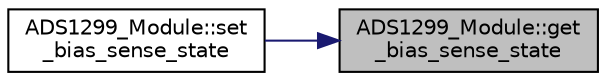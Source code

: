 digraph "ADS1299_Module::get_bias_sense_state"
{
 // LATEX_PDF_SIZE
  edge [fontname="Helvetica",fontsize="10",labelfontname="Helvetica",labelfontsize="10"];
  node [fontname="Helvetica",fontsize="10",shape=record];
  rankdir="RL";
  Node1 [label="ADS1299_Module::get\l_bias_sense_state",height=0.2,width=0.4,color="black", fillcolor="grey75", style="filled", fontcolor="black",tooltip="Gets the status of the bias sense function."];
  Node1 -> Node2 [dir="back",color="midnightblue",fontsize="10",style="solid",fontname="Helvetica"];
  Node2 [label="ADS1299_Module::set\l_bias_sense_state",height=0.2,width=0.4,color="black", fillcolor="white", style="filled",URL="$class_a_d_s1299___module.html#a21608af1ab2ff3a22227b9dfde62257e",tooltip="Enables or disables the bias sense function."];
}
